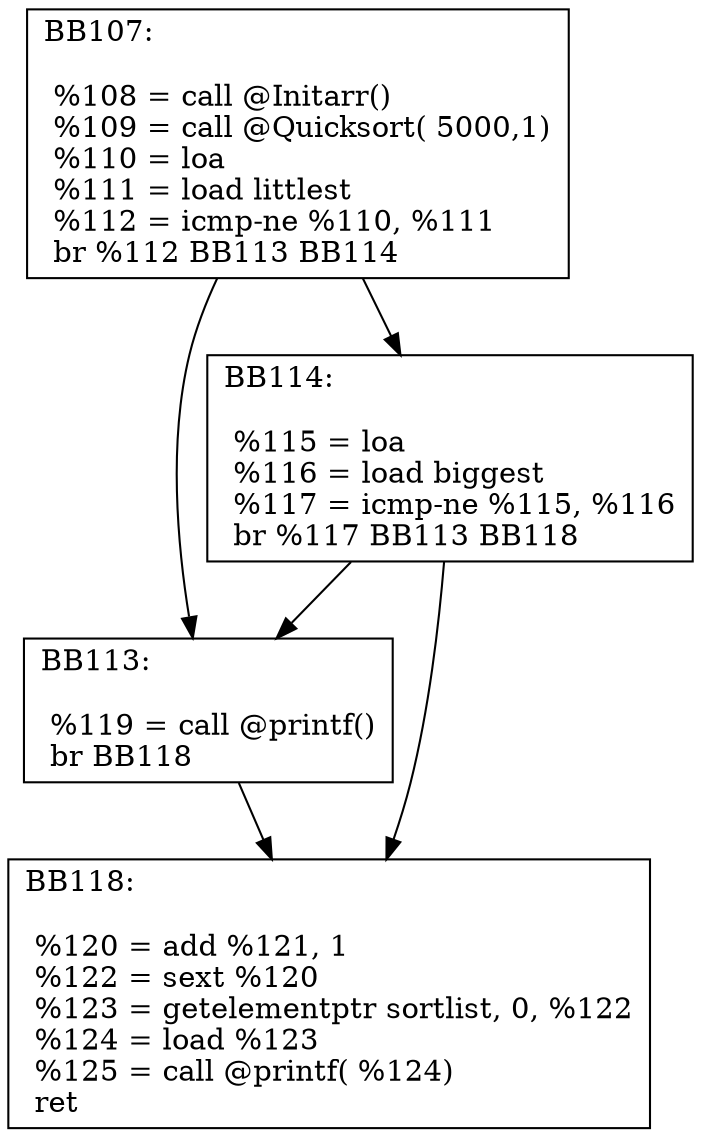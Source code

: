 digraph "CFG for 'Quick' function" {
BB107 [shape=record,
    label="{BB107:\l\l
             %108 = call @Initarr()\l
             %109 = call @Quicksort( 5000,1)\l
             %110 = loa\l
             %111 = load littlest\l
             %112 = icmp-ne %110, %111\l
             br %112 BB113 BB114\l
             }"];
BB107 -> BB113
BB107 -> BB114
BB114 [shape=record,
    label="{BB114:\l\l
             %115 = loa\l
             %116 = load biggest\l
             %117 = icmp-ne %115, %116\l
             br %117 BB113 BB118\l
             }"];
BB114 -> BB113
BB114 -> BB118
BB113 [shape=record,
    label="{BB113:\l\l
             %119 = call @printf()\l
             br BB118\l
             }"];
BB113 -> BB118
BB118 [shape=record,
    label="{BB118:\l\l
             %120 = add %121, 1\l
             %122 = sext %120\l
             %123 = getelementptr sortlist, 0, %122\l
             %124 = load %123\l
             %125 = call @printf( %124)\l
             ret\l
             }"];
}